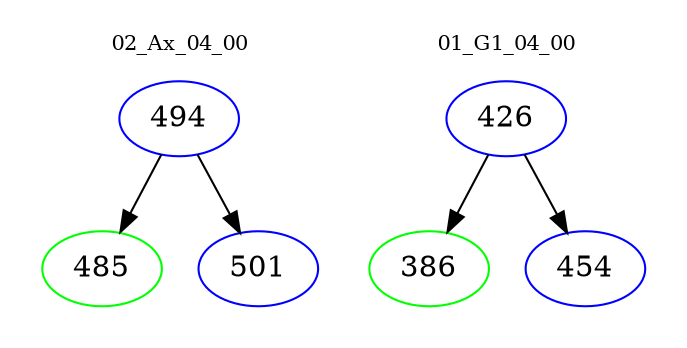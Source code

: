 digraph{
subgraph cluster_0 {
color = white
label = "02_Ax_04_00";
fontsize=10;
T0_494 [label="494", color="blue"]
T0_494 -> T0_485 [color="black"]
T0_485 [label="485", color="green"]
T0_494 -> T0_501 [color="black"]
T0_501 [label="501", color="blue"]
}
subgraph cluster_1 {
color = white
label = "01_G1_04_00";
fontsize=10;
T1_426 [label="426", color="blue"]
T1_426 -> T1_386 [color="black"]
T1_386 [label="386", color="green"]
T1_426 -> T1_454 [color="black"]
T1_454 [label="454", color="blue"]
}
}
